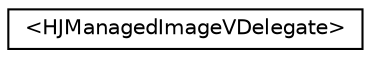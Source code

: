 digraph G
{
  edge [fontname="Helvetica",fontsize="10",labelfontname="Helvetica",labelfontsize="10"];
  node [fontname="Helvetica",fontsize="10",shape=record];
  rankdir="LR";
  Node1 [label="\<HJManagedImageVDelegate\>",height=0.2,width=0.4,color="black", fillcolor="white", style="filled",URL="$protocol_h_j_managed_image_v_delegate-p.html"];
}
